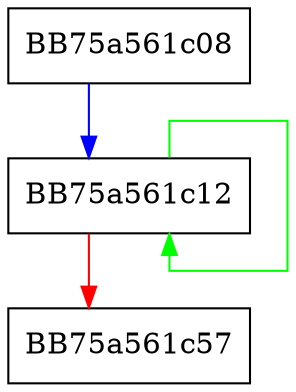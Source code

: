 digraph _Refill_upper {
  node [shape="box"];
  graph [splines=ortho];
  BB75a561c08 -> BB75a561c12 [color="blue"];
  BB75a561c12 -> BB75a561c12 [color="green"];
  BB75a561c12 -> BB75a561c57 [color="red"];
}